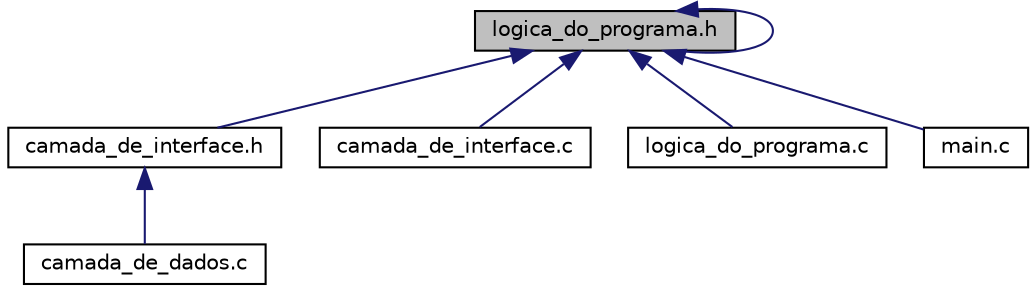 digraph "logica_do_programa.h"
{
  edge [fontname="Helvetica",fontsize="10",labelfontname="Helvetica",labelfontsize="10"];
  node [fontname="Helvetica",fontsize="10",shape=record];
  Node5 [label="logica_do_programa.h",height=0.2,width=0.4,color="black", fillcolor="grey75", style="filled", fontcolor="black"];
  Node5 -> Node6 [dir="back",color="midnightblue",fontsize="10",style="solid",fontname="Helvetica"];
  Node6 [label="camada_de_interface.h",height=0.2,width=0.4,color="black", fillcolor="white", style="filled",URL="$camada__de__interface_8h.html"];
  Node6 -> Node7 [dir="back",color="midnightblue",fontsize="10",style="solid",fontname="Helvetica"];
  Node7 [label="camada_de_dados.c",height=0.2,width=0.4,color="black", fillcolor="white", style="filled",URL="$camada__de__dados_8c.html"];
  Node5 -> Node5 [dir="back",color="midnightblue",fontsize="10",style="solid",fontname="Helvetica"];
  Node5 -> Node8 [dir="back",color="midnightblue",fontsize="10",style="solid",fontname="Helvetica"];
  Node8 [label="camada_de_interface.c",height=0.2,width=0.4,color="black", fillcolor="white", style="filled",URL="$camada__de__interface_8c.html"];
  Node5 -> Node9 [dir="back",color="midnightblue",fontsize="10",style="solid",fontname="Helvetica"];
  Node9 [label="logica_do_programa.c",height=0.2,width=0.4,color="black", fillcolor="white", style="filled",URL="$logica__do__programa_8c.html"];
  Node5 -> Node10 [dir="back",color="midnightblue",fontsize="10",style="solid",fontname="Helvetica"];
  Node10 [label="main.c",height=0.2,width=0.4,color="black", fillcolor="white", style="filled",URL="$main_8c.html"];
}
